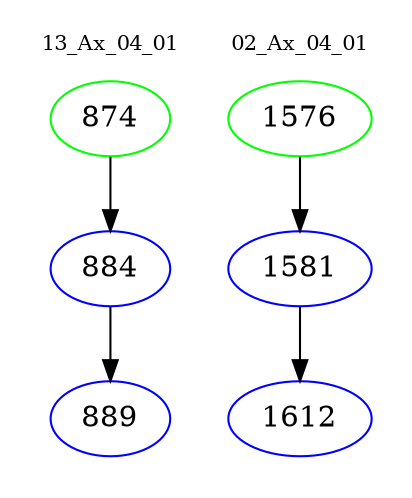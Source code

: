 digraph{
subgraph cluster_0 {
color = white
label = "13_Ax_04_01";
fontsize=10;
T0_874 [label="874", color="green"]
T0_874 -> T0_884 [color="black"]
T0_884 [label="884", color="blue"]
T0_884 -> T0_889 [color="black"]
T0_889 [label="889", color="blue"]
}
subgraph cluster_1 {
color = white
label = "02_Ax_04_01";
fontsize=10;
T1_1576 [label="1576", color="green"]
T1_1576 -> T1_1581 [color="black"]
T1_1581 [label="1581", color="blue"]
T1_1581 -> T1_1612 [color="black"]
T1_1612 [label="1612", color="blue"]
}
}
